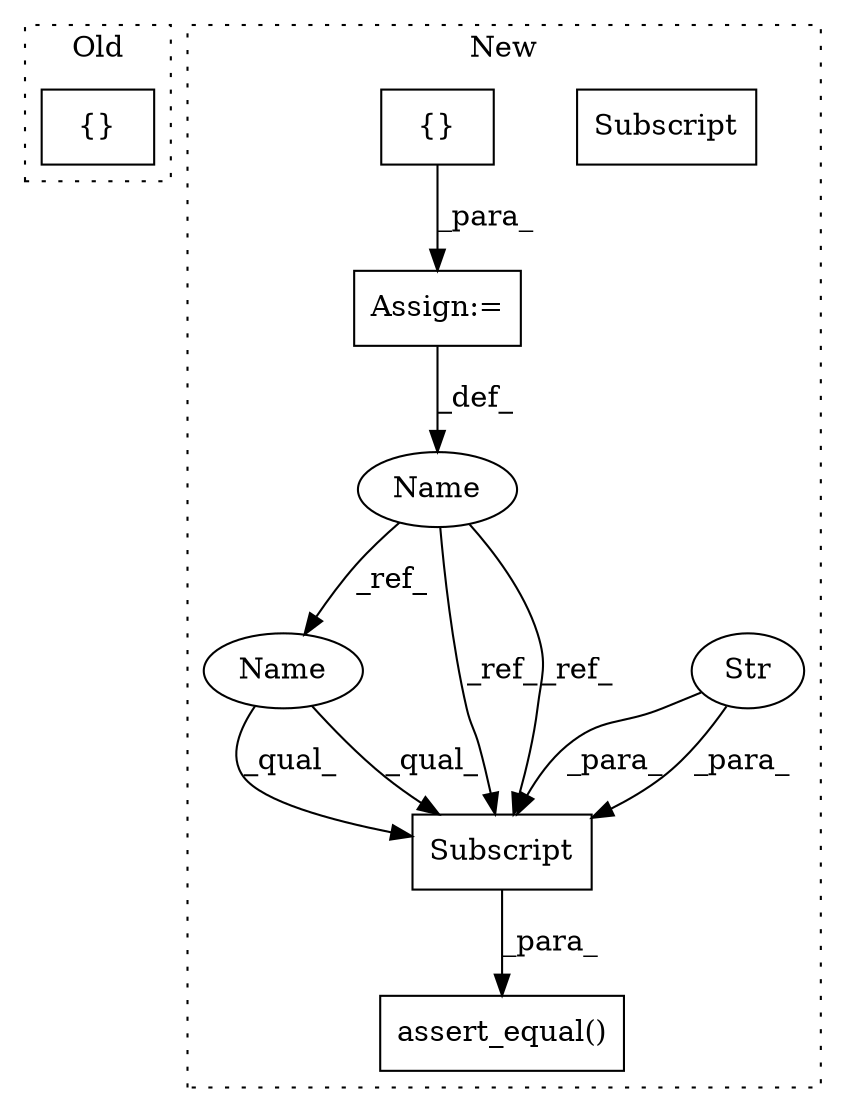 digraph G {
subgraph cluster0 {
1 [label="{}" a="95" s="1362,1411" l="1,1" shape="box"];
label = "Old";
style="dotted";
}
subgraph cluster1 {
2 [label="assert_equal()" a="75" s="1789,1837" l="24,1" shape="box"];
3 [label="Name" a="87" s="1564" l="6" shape="ellipse"];
4 [label="Subscript" a="63" s="1813,0" l="16,0" shape="box"];
5 [label="Str" a="66" s="1820" l="8" shape="ellipse"];
6 [label="{}" a="95" s="1573,1590" l="1,1" shape="box"];
7 [label="Assign:=" a="68" s="1570" l="3" shape="box"];
8 [label="Name" a="87" s="1813" l="6" shape="ellipse"];
9 [label="Subscript" a="63" s="1813,0" l="16,0" shape="box"];
label = "New";
style="dotted";
}
3 -> 9 [label="_ref_"];
3 -> 9 [label="_ref_"];
3 -> 8 [label="_ref_"];
5 -> 9 [label="_para_"];
5 -> 9 [label="_para_"];
6 -> 7 [label="_para_"];
7 -> 3 [label="_def_"];
8 -> 9 [label="_qual_"];
8 -> 9 [label="_qual_"];
9 -> 2 [label="_para_"];
}